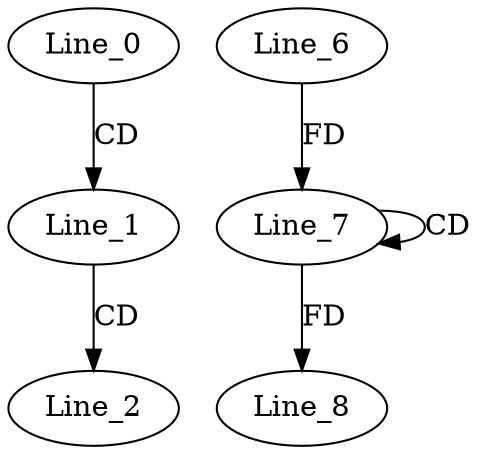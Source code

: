 digraph G {
  Line_0;
  Line_1;
  Line_2;
  Line_7;
  Line_7;
  Line_6;
  Line_8;
  Line_0 -> Line_1 [ label="CD" ];
  Line_1 -> Line_2 [ label="CD" ];
  Line_7 -> Line_7 [ label="CD" ];
  Line_6 -> Line_7 [ label="FD" ];
  Line_7 -> Line_8 [ label="FD" ];
}
